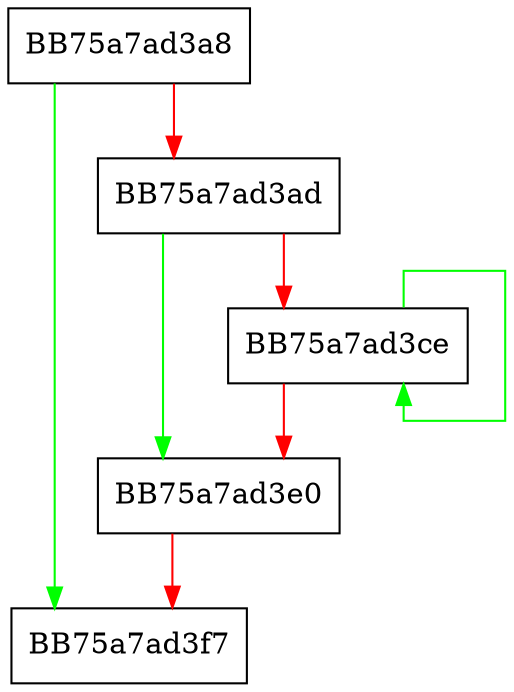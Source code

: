 digraph __acrt_lowio_destroy_handle_array {
  node [shape="box"];
  graph [splines=ortho];
  BB75a7ad3a8 -> BB75a7ad3f7 [color="green"];
  BB75a7ad3a8 -> BB75a7ad3ad [color="red"];
  BB75a7ad3ad -> BB75a7ad3e0 [color="green"];
  BB75a7ad3ad -> BB75a7ad3ce [color="red"];
  BB75a7ad3ce -> BB75a7ad3ce [color="green"];
  BB75a7ad3ce -> BB75a7ad3e0 [color="red"];
  BB75a7ad3e0 -> BB75a7ad3f7 [color="red"];
}